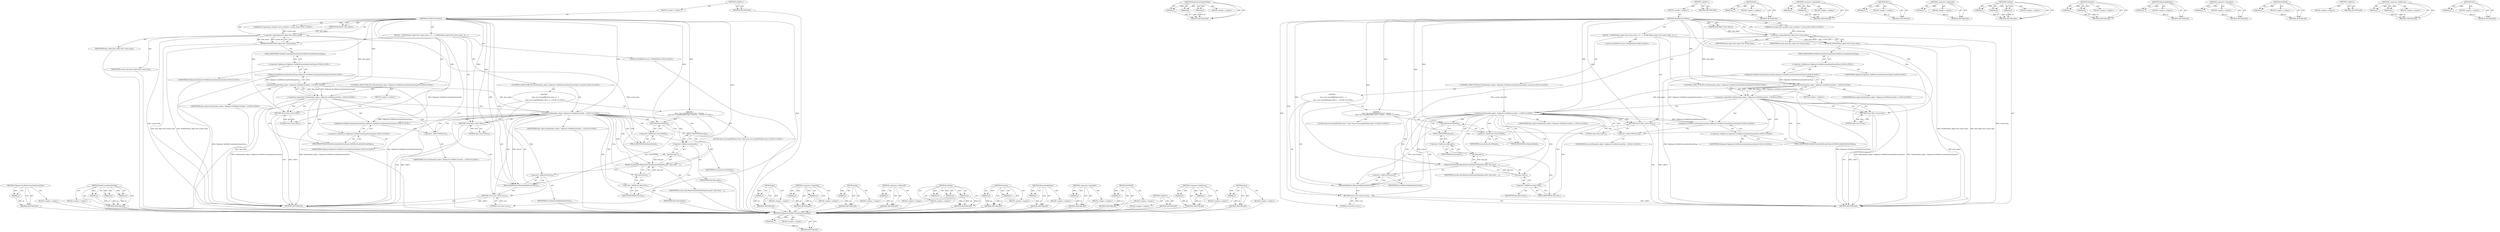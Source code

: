 digraph "Size" {
vulnerable_106 [label=<(METHOD,Clipboard.GetWebCustomDataFormatType)>];
vulnerable_107 [label=<(PARAM,p1)>];
vulnerable_108 [label=<(BLOCK,&lt;empty&gt;,&lt;empty&gt;)>];
vulnerable_109 [label=<(METHOD_RETURN,ANY)>];
vulnerable_129 [label=<(METHOD,ReadCustomDataIntoMap)>];
vulnerable_130 [label=<(PARAM,p1)>];
vulnerable_131 [label=<(PARAM,p2)>];
vulnerable_132 [label=<(PARAM,p3)>];
vulnerable_133 [label=<(BLOCK,&lt;empty&gt;,&lt;empty&gt;)>];
vulnerable_134 [label=<(METHOD_RETURN,ANY)>];
vulnerable_6 [label=<(METHOD,&lt;global&gt;)<SUB>1</SUB>>];
vulnerable_7 [label=<(BLOCK,&lt;empty&gt;,&lt;empty&gt;)<SUB>1</SUB>>];
vulnerable_8 [label=<(METHOD,GetWebCustomData)<SUB>1</SUB>>];
vulnerable_9 [label=<(PARAM,IDataObject* data_object)<SUB>2</SUB>>];
vulnerable_10 [label="<(PARAM,std::map&lt;base::string16, base::string16&gt;* custom_data)<SUB>3</SUB>>"];
vulnerable_11 [label=<(BLOCK,{
  DCHECK(data_object &amp;&amp; custom_data);

  if (...,{
  DCHECK(data_object &amp;&amp; custom_data);

  if (...)<SUB>3</SUB>>];
vulnerable_12 [label=<(DCHECK,DCHECK(data_object &amp;&amp; custom_data))<SUB>4</SUB>>];
vulnerable_13 [label=<(&lt;operator&gt;.logicalAnd,data_object &amp;&amp; custom_data)<SUB>4</SUB>>];
vulnerable_14 [label=<(IDENTIFIER,data_object,data_object &amp;&amp; custom_data)<SUB>4</SUB>>];
vulnerable_15 [label=<(IDENTIFIER,custom_data,data_object &amp;&amp; custom_data)<SUB>4</SUB>>];
vulnerable_16 [label="<(CONTROL_STRUCTURE,IF,if (!HasData(data_object, Clipboard::GetWebCustomDataFormatType())))<SUB>6</SUB>>"];
vulnerable_17 [label="<(&lt;operator&gt;.logicalNot,!HasData(data_object, Clipboard::GetWebCustomDa...)<SUB>6</SUB>>"];
vulnerable_18 [label="<(HasData,HasData(data_object, Clipboard::GetWebCustomDat...)<SUB>6</SUB>>"];
vulnerable_19 [label="<(IDENTIFIER,data_object,HasData(data_object, Clipboard::GetWebCustomDat...)<SUB>6</SUB>>"];
vulnerable_20 [label="<(Clipboard.GetWebCustomDataFormatType,Clipboard::GetWebCustomDataFormatType())<SUB>6</SUB>>"];
vulnerable_21 [label="<(&lt;operator&gt;.fieldAccess,Clipboard::GetWebCustomDataFormatType)<SUB>6</SUB>>"];
vulnerable_22 [label="<(IDENTIFIER,Clipboard,Clipboard::GetWebCustomDataFormatType())<SUB>6</SUB>>"];
vulnerable_23 [label=<(FIELD_IDENTIFIER,GetWebCustomDataFormatType,GetWebCustomDataFormatType)<SUB>6</SUB>>];
vulnerable_24 [label=<(BLOCK,&lt;empty&gt;,&lt;empty&gt;)<SUB>7</SUB>>];
vulnerable_25 [label=<(RETURN,return false;,return false;)<SUB>7</SUB>>];
vulnerable_26 [label=<(LITERAL,false,return false;)<SUB>7</SUB>>];
vulnerable_27 [label="<(LOCAL,STGMEDIUM store: STGMEDIUM)<SUB>9</SUB>>"];
vulnerable_28 [label="<(CONTROL_STRUCTURE,IF,if (GetData(data_object, Clipboard::GetWebCustomDataFormatType(), &amp;store)))<SUB>10</SUB>>"];
vulnerable_29 [label="<(GetData,GetData(data_object, Clipboard::GetWebCustomDat...)<SUB>10</SUB>>"];
vulnerable_30 [label="<(IDENTIFIER,data_object,GetData(data_object, Clipboard::GetWebCustomDat...)<SUB>10</SUB>>"];
vulnerable_31 [label="<(Clipboard.GetWebCustomDataFormatType,Clipboard::GetWebCustomDataFormatType())<SUB>10</SUB>>"];
vulnerable_32 [label="<(&lt;operator&gt;.fieldAccess,Clipboard::GetWebCustomDataFormatType)<SUB>10</SUB>>"];
vulnerable_33 [label="<(IDENTIFIER,Clipboard,Clipboard::GetWebCustomDataFormatType())<SUB>10</SUB>>"];
vulnerable_34 [label=<(FIELD_IDENTIFIER,GetWebCustomDataFormatType,GetWebCustomDataFormatType)<SUB>10</SUB>>];
vulnerable_35 [label=<(&lt;operator&gt;.addressOf,&amp;store)<SUB>10</SUB>>];
vulnerable_36 [label="<(IDENTIFIER,store,GetData(data_object, Clipboard::GetWebCustomDat...)<SUB>10</SUB>>"];
vulnerable_37 [label="<(BLOCK,{
     {
      base::win::ScopedHGlobal&lt;char&gt; d...,{
     {
      base::win::ScopedHGlobal&lt;char&gt; d...)<SUB>10</SUB>>"];
vulnerable_38 [label="<(BLOCK,{
      base::win::ScopedHGlobal&lt;char&gt; data(sto...,{
      base::win::ScopedHGlobal&lt;char&gt; data(sto...)<SUB>11</SUB>>"];
vulnerable_39 [label="<(LOCAL,base.win.ScopedHGlobal&lt;char&gt; data: base.win.ScopedHGlobal&lt;char&gt;)<SUB>12</SUB>>"];
vulnerable_40 [label=<(data,data(store.hGlobal))<SUB>12</SUB>>];
vulnerable_41 [label=<(&lt;operator&gt;.fieldAccess,store.hGlobal)<SUB>12</SUB>>];
vulnerable_42 [label=<(IDENTIFIER,store,data(store.hGlobal))<SUB>12</SUB>>];
vulnerable_43 [label=<(FIELD_IDENTIFIER,hGlobal,hGlobal)<SUB>12</SUB>>];
vulnerable_44 [label=<(ReadCustomDataIntoMap,ReadCustomDataIntoMap(data.get(), data.Size(), ...)<SUB>13</SUB>>];
vulnerable_45 [label=<(get,data.get())<SUB>13</SUB>>];
vulnerable_46 [label=<(&lt;operator&gt;.fieldAccess,data.get)<SUB>13</SUB>>];
vulnerable_47 [label=<(IDENTIFIER,data,data.get())<SUB>13</SUB>>];
vulnerable_48 [label=<(FIELD_IDENTIFIER,get,get)<SUB>13</SUB>>];
vulnerable_49 [label=<(Size,data.Size())<SUB>13</SUB>>];
vulnerable_50 [label=<(&lt;operator&gt;.fieldAccess,data.Size)<SUB>13</SUB>>];
vulnerable_51 [label=<(IDENTIFIER,data,data.Size())<SUB>13</SUB>>];
vulnerable_52 [label=<(FIELD_IDENTIFIER,Size,Size)<SUB>13</SUB>>];
vulnerable_53 [label=<(IDENTIFIER,custom_data,ReadCustomDataIntoMap(data.get(), data.Size(), ...)<SUB>13</SUB>>];
vulnerable_54 [label=<(ReleaseStgMedium,ReleaseStgMedium(&amp;store))<SUB>15</SUB>>];
vulnerable_55 [label=<(&lt;operator&gt;.addressOf,&amp;store)<SUB>15</SUB>>];
vulnerable_56 [label=<(IDENTIFIER,store,ReleaseStgMedium(&amp;store))<SUB>15</SUB>>];
vulnerable_57 [label=<(RETURN,return true;,return true;)<SUB>16</SUB>>];
vulnerable_58 [label=<(LITERAL,true,return true;)<SUB>16</SUB>>];
vulnerable_59 [label=<(RETURN,return false;,return false;)<SUB>18</SUB>>];
vulnerable_60 [label=<(LITERAL,false,return false;)<SUB>18</SUB>>];
vulnerable_61 [label=<(METHOD_RETURN,bool)<SUB>1</SUB>>];
vulnerable_63 [label=<(METHOD_RETURN,ANY)<SUB>1</SUB>>];
vulnerable_135 [label=<(METHOD,get)>];
vulnerable_136 [label=<(PARAM,p1)>];
vulnerable_137 [label=<(BLOCK,&lt;empty&gt;,&lt;empty&gt;)>];
vulnerable_138 [label=<(METHOD_RETURN,ANY)>];
vulnerable_92 [label=<(METHOD,&lt;operator&gt;.logicalAnd)>];
vulnerable_93 [label=<(PARAM,p1)>];
vulnerable_94 [label=<(PARAM,p2)>];
vulnerable_95 [label=<(BLOCK,&lt;empty&gt;,&lt;empty&gt;)>];
vulnerable_96 [label=<(METHOD_RETURN,ANY)>];
vulnerable_125 [label=<(METHOD,data)>];
vulnerable_126 [label=<(PARAM,p1)>];
vulnerable_127 [label=<(BLOCK,&lt;empty&gt;,&lt;empty&gt;)>];
vulnerable_128 [label=<(METHOD_RETURN,ANY)>];
vulnerable_121 [label=<(METHOD,&lt;operator&gt;.addressOf)>];
vulnerable_122 [label=<(PARAM,p1)>];
vulnerable_123 [label=<(BLOCK,&lt;empty&gt;,&lt;empty&gt;)>];
vulnerable_124 [label=<(METHOD_RETURN,ANY)>];
vulnerable_115 [label=<(METHOD,GetData)>];
vulnerable_116 [label=<(PARAM,p1)>];
vulnerable_117 [label=<(PARAM,p2)>];
vulnerable_118 [label=<(PARAM,p3)>];
vulnerable_119 [label=<(BLOCK,&lt;empty&gt;,&lt;empty&gt;)>];
vulnerable_120 [label=<(METHOD_RETURN,ANY)>];
vulnerable_101 [label=<(METHOD,HasData)>];
vulnerable_102 [label=<(PARAM,p1)>];
vulnerable_103 [label=<(PARAM,p2)>];
vulnerable_104 [label=<(BLOCK,&lt;empty&gt;,&lt;empty&gt;)>];
vulnerable_105 [label=<(METHOD_RETURN,ANY)>];
vulnerable_143 [label=<(METHOD,ReleaseStgMedium)>];
vulnerable_144 [label=<(PARAM,p1)>];
vulnerable_145 [label=<(BLOCK,&lt;empty&gt;,&lt;empty&gt;)>];
vulnerable_146 [label=<(METHOD_RETURN,ANY)>];
vulnerable_97 [label=<(METHOD,&lt;operator&gt;.logicalNot)>];
vulnerable_98 [label=<(PARAM,p1)>];
vulnerable_99 [label=<(BLOCK,&lt;empty&gt;,&lt;empty&gt;)>];
vulnerable_100 [label=<(METHOD_RETURN,ANY)>];
vulnerable_88 [label=<(METHOD,DCHECK)>];
vulnerable_89 [label=<(PARAM,p1)>];
vulnerable_90 [label=<(BLOCK,&lt;empty&gt;,&lt;empty&gt;)>];
vulnerable_91 [label=<(METHOD_RETURN,ANY)>];
vulnerable_82 [label=<(METHOD,&lt;global&gt;)<SUB>1</SUB>>];
vulnerable_83 [label=<(BLOCK,&lt;empty&gt;,&lt;empty&gt;)>];
vulnerable_84 [label=<(METHOD_RETURN,ANY)>];
vulnerable_110 [label=<(METHOD,&lt;operator&gt;.fieldAccess)>];
vulnerable_111 [label=<(PARAM,p1)>];
vulnerable_112 [label=<(PARAM,p2)>];
vulnerable_113 [label=<(BLOCK,&lt;empty&gt;,&lt;empty&gt;)>];
vulnerable_114 [label=<(METHOD_RETURN,ANY)>];
vulnerable_139 [label=<(METHOD,Size)>];
vulnerable_140 [label=<(PARAM,p1)>];
vulnerable_141 [label=<(BLOCK,&lt;empty&gt;,&lt;empty&gt;)>];
vulnerable_142 [label=<(METHOD_RETURN,ANY)>];
fixed_106 [label=<(METHOD,Clipboard.GetWebCustomDataFormatType)>];
fixed_107 [label=<(PARAM,p1)>];
fixed_108 [label=<(BLOCK,&lt;empty&gt;,&lt;empty&gt;)>];
fixed_109 [label=<(METHOD_RETURN,ANY)>];
fixed_129 [label=<(METHOD,ReadCustomDataIntoMap)>];
fixed_130 [label=<(PARAM,p1)>];
fixed_131 [label=<(PARAM,p2)>];
fixed_132 [label=<(PARAM,p3)>];
fixed_133 [label=<(BLOCK,&lt;empty&gt;,&lt;empty&gt;)>];
fixed_134 [label=<(METHOD_RETURN,ANY)>];
fixed_6 [label=<(METHOD,&lt;global&gt;)<SUB>1</SUB>>];
fixed_7 [label=<(BLOCK,&lt;empty&gt;,&lt;empty&gt;)<SUB>1</SUB>>];
fixed_8 [label=<(METHOD,GetWebCustomData)<SUB>1</SUB>>];
fixed_9 [label=<(PARAM,IDataObject* data_object)<SUB>2</SUB>>];
fixed_10 [label="<(PARAM,std::map&lt;base::string16, base::string16&gt;* custom_data)<SUB>3</SUB>>"];
fixed_11 [label=<(BLOCK,{
  DCHECK(data_object &amp;&amp; custom_data);

  if (...,{
  DCHECK(data_object &amp;&amp; custom_data);

  if (...)<SUB>3</SUB>>];
fixed_12 [label=<(DCHECK,DCHECK(data_object &amp;&amp; custom_data))<SUB>4</SUB>>];
fixed_13 [label=<(&lt;operator&gt;.logicalAnd,data_object &amp;&amp; custom_data)<SUB>4</SUB>>];
fixed_14 [label=<(IDENTIFIER,data_object,data_object &amp;&amp; custom_data)<SUB>4</SUB>>];
fixed_15 [label=<(IDENTIFIER,custom_data,data_object &amp;&amp; custom_data)<SUB>4</SUB>>];
fixed_16 [label="<(CONTROL_STRUCTURE,IF,if (!HasData(data_object, Clipboard::GetWebCustomDataFormatType())))<SUB>6</SUB>>"];
fixed_17 [label="<(&lt;operator&gt;.logicalNot,!HasData(data_object, Clipboard::GetWebCustomDa...)<SUB>6</SUB>>"];
fixed_18 [label="<(HasData,HasData(data_object, Clipboard::GetWebCustomDat...)<SUB>6</SUB>>"];
fixed_19 [label="<(IDENTIFIER,data_object,HasData(data_object, Clipboard::GetWebCustomDat...)<SUB>6</SUB>>"];
fixed_20 [label="<(Clipboard.GetWebCustomDataFormatType,Clipboard::GetWebCustomDataFormatType())<SUB>6</SUB>>"];
fixed_21 [label="<(&lt;operator&gt;.fieldAccess,Clipboard::GetWebCustomDataFormatType)<SUB>6</SUB>>"];
fixed_22 [label="<(IDENTIFIER,Clipboard,Clipboard::GetWebCustomDataFormatType())<SUB>6</SUB>>"];
fixed_23 [label=<(FIELD_IDENTIFIER,GetWebCustomDataFormatType,GetWebCustomDataFormatType)<SUB>6</SUB>>];
fixed_24 [label=<(BLOCK,&lt;empty&gt;,&lt;empty&gt;)<SUB>7</SUB>>];
fixed_25 [label=<(RETURN,return false;,return false;)<SUB>7</SUB>>];
fixed_26 [label=<(LITERAL,false,return false;)<SUB>7</SUB>>];
fixed_27 [label="<(LOCAL,STGMEDIUM store: STGMEDIUM)<SUB>9</SUB>>"];
fixed_28 [label="<(CONTROL_STRUCTURE,IF,if (GetData(data_object, Clipboard::GetWebCustomDataFormatType(), &amp;store)))<SUB>10</SUB>>"];
fixed_29 [label="<(GetData,GetData(data_object, Clipboard::GetWebCustomDat...)<SUB>10</SUB>>"];
fixed_30 [label="<(IDENTIFIER,data_object,GetData(data_object, Clipboard::GetWebCustomDat...)<SUB>10</SUB>>"];
fixed_31 [label="<(Clipboard.GetWebCustomDataFormatType,Clipboard::GetWebCustomDataFormatType())<SUB>10</SUB>>"];
fixed_32 [label="<(&lt;operator&gt;.fieldAccess,Clipboard::GetWebCustomDataFormatType)<SUB>10</SUB>>"];
fixed_33 [label="<(IDENTIFIER,Clipboard,Clipboard::GetWebCustomDataFormatType())<SUB>10</SUB>>"];
fixed_34 [label=<(FIELD_IDENTIFIER,GetWebCustomDataFormatType,GetWebCustomDataFormatType)<SUB>10</SUB>>];
fixed_35 [label=<(&lt;operator&gt;.addressOf,&amp;store)<SUB>10</SUB>>];
fixed_36 [label="<(IDENTIFIER,store,GetData(data_object, Clipboard::GetWebCustomDat...)<SUB>10</SUB>>"];
fixed_37 [label="<(BLOCK,{
     {
      base::win::ScopedHGlobal&lt;char*&gt; ...,{
     {
      base::win::ScopedHGlobal&lt;char*&gt; ...)<SUB>10</SUB>>"];
fixed_38 [label="<(BLOCK,{
      base::win::ScopedHGlobal&lt;char*&gt; data(st...,{
      base::win::ScopedHGlobal&lt;char*&gt; data(st...)<SUB>11</SUB>>"];
fixed_39 [label="<(LOCAL,base.win.ScopedHGlobal&lt;char *&gt; data: base.win.ScopedHGlobal&lt;char*&gt;)<SUB>12</SUB>>"];
fixed_40 [label=<(data,data(store.hGlobal))<SUB>12</SUB>>];
fixed_41 [label=<(&lt;operator&gt;.fieldAccess,store.hGlobal)<SUB>12</SUB>>];
fixed_42 [label=<(IDENTIFIER,store,data(store.hGlobal))<SUB>12</SUB>>];
fixed_43 [label=<(FIELD_IDENTIFIER,hGlobal,hGlobal)<SUB>12</SUB>>];
fixed_44 [label=<(ReadCustomDataIntoMap,ReadCustomDataIntoMap(data.get(), data.Size(), ...)<SUB>13</SUB>>];
fixed_45 [label=<(get,data.get())<SUB>13</SUB>>];
fixed_46 [label=<(&lt;operator&gt;.fieldAccess,data.get)<SUB>13</SUB>>];
fixed_47 [label=<(IDENTIFIER,data,data.get())<SUB>13</SUB>>];
fixed_48 [label=<(FIELD_IDENTIFIER,get,get)<SUB>13</SUB>>];
fixed_49 [label=<(Size,data.Size())<SUB>13</SUB>>];
fixed_50 [label=<(&lt;operator&gt;.fieldAccess,data.Size)<SUB>13</SUB>>];
fixed_51 [label=<(IDENTIFIER,data,data.Size())<SUB>13</SUB>>];
fixed_52 [label=<(FIELD_IDENTIFIER,Size,Size)<SUB>13</SUB>>];
fixed_53 [label=<(IDENTIFIER,custom_data,ReadCustomDataIntoMap(data.get(), data.Size(), ...)<SUB>13</SUB>>];
fixed_54 [label=<(ReleaseStgMedium,ReleaseStgMedium(&amp;store))<SUB>15</SUB>>];
fixed_55 [label=<(&lt;operator&gt;.addressOf,&amp;store)<SUB>15</SUB>>];
fixed_56 [label=<(IDENTIFIER,store,ReleaseStgMedium(&amp;store))<SUB>15</SUB>>];
fixed_57 [label=<(RETURN,return true;,return true;)<SUB>16</SUB>>];
fixed_58 [label=<(LITERAL,true,return true;)<SUB>16</SUB>>];
fixed_59 [label=<(RETURN,return false;,return false;)<SUB>18</SUB>>];
fixed_60 [label=<(LITERAL,false,return false;)<SUB>18</SUB>>];
fixed_61 [label=<(METHOD_RETURN,bool)<SUB>1</SUB>>];
fixed_63 [label=<(METHOD_RETURN,ANY)<SUB>1</SUB>>];
fixed_135 [label=<(METHOD,get)>];
fixed_136 [label=<(PARAM,p1)>];
fixed_137 [label=<(BLOCK,&lt;empty&gt;,&lt;empty&gt;)>];
fixed_138 [label=<(METHOD_RETURN,ANY)>];
fixed_92 [label=<(METHOD,&lt;operator&gt;.logicalAnd)>];
fixed_93 [label=<(PARAM,p1)>];
fixed_94 [label=<(PARAM,p2)>];
fixed_95 [label=<(BLOCK,&lt;empty&gt;,&lt;empty&gt;)>];
fixed_96 [label=<(METHOD_RETURN,ANY)>];
fixed_125 [label=<(METHOD,data)>];
fixed_126 [label=<(PARAM,p1)>];
fixed_127 [label=<(BLOCK,&lt;empty&gt;,&lt;empty&gt;)>];
fixed_128 [label=<(METHOD_RETURN,ANY)>];
fixed_121 [label=<(METHOD,&lt;operator&gt;.addressOf)>];
fixed_122 [label=<(PARAM,p1)>];
fixed_123 [label=<(BLOCK,&lt;empty&gt;,&lt;empty&gt;)>];
fixed_124 [label=<(METHOD_RETURN,ANY)>];
fixed_115 [label=<(METHOD,GetData)>];
fixed_116 [label=<(PARAM,p1)>];
fixed_117 [label=<(PARAM,p2)>];
fixed_118 [label=<(PARAM,p3)>];
fixed_119 [label=<(BLOCK,&lt;empty&gt;,&lt;empty&gt;)>];
fixed_120 [label=<(METHOD_RETURN,ANY)>];
fixed_101 [label=<(METHOD,HasData)>];
fixed_102 [label=<(PARAM,p1)>];
fixed_103 [label=<(PARAM,p2)>];
fixed_104 [label=<(BLOCK,&lt;empty&gt;,&lt;empty&gt;)>];
fixed_105 [label=<(METHOD_RETURN,ANY)>];
fixed_143 [label=<(METHOD,ReleaseStgMedium)>];
fixed_144 [label=<(PARAM,p1)>];
fixed_145 [label=<(BLOCK,&lt;empty&gt;,&lt;empty&gt;)>];
fixed_146 [label=<(METHOD_RETURN,ANY)>];
fixed_97 [label=<(METHOD,&lt;operator&gt;.logicalNot)>];
fixed_98 [label=<(PARAM,p1)>];
fixed_99 [label=<(BLOCK,&lt;empty&gt;,&lt;empty&gt;)>];
fixed_100 [label=<(METHOD_RETURN,ANY)>];
fixed_88 [label=<(METHOD,DCHECK)>];
fixed_89 [label=<(PARAM,p1)>];
fixed_90 [label=<(BLOCK,&lt;empty&gt;,&lt;empty&gt;)>];
fixed_91 [label=<(METHOD_RETURN,ANY)>];
fixed_82 [label=<(METHOD,&lt;global&gt;)<SUB>1</SUB>>];
fixed_83 [label=<(BLOCK,&lt;empty&gt;,&lt;empty&gt;)>];
fixed_84 [label=<(METHOD_RETURN,ANY)>];
fixed_110 [label=<(METHOD,&lt;operator&gt;.fieldAccess)>];
fixed_111 [label=<(PARAM,p1)>];
fixed_112 [label=<(PARAM,p2)>];
fixed_113 [label=<(BLOCK,&lt;empty&gt;,&lt;empty&gt;)>];
fixed_114 [label=<(METHOD_RETURN,ANY)>];
fixed_139 [label=<(METHOD,Size)>];
fixed_140 [label=<(PARAM,p1)>];
fixed_141 [label=<(BLOCK,&lt;empty&gt;,&lt;empty&gt;)>];
fixed_142 [label=<(METHOD_RETURN,ANY)>];
vulnerable_106 -> vulnerable_107  [key=0, label="AST: "];
vulnerable_106 -> vulnerable_107  [key=1, label="DDG: "];
vulnerable_106 -> vulnerable_108  [key=0, label="AST: "];
vulnerable_106 -> vulnerable_109  [key=0, label="AST: "];
vulnerable_106 -> vulnerable_109  [key=1, label="CFG: "];
vulnerable_107 -> vulnerable_109  [key=0, label="DDG: p1"];
vulnerable_108 -> fixed_106  [key=0];
vulnerable_109 -> fixed_106  [key=0];
vulnerable_129 -> vulnerable_130  [key=0, label="AST: "];
vulnerable_129 -> vulnerable_130  [key=1, label="DDG: "];
vulnerable_129 -> vulnerable_133  [key=0, label="AST: "];
vulnerable_129 -> vulnerable_131  [key=0, label="AST: "];
vulnerable_129 -> vulnerable_131  [key=1, label="DDG: "];
vulnerable_129 -> vulnerable_134  [key=0, label="AST: "];
vulnerable_129 -> vulnerable_134  [key=1, label="CFG: "];
vulnerable_129 -> vulnerable_132  [key=0, label="AST: "];
vulnerable_129 -> vulnerable_132  [key=1, label="DDG: "];
vulnerable_130 -> vulnerable_134  [key=0, label="DDG: p1"];
vulnerable_131 -> vulnerable_134  [key=0, label="DDG: p2"];
vulnerable_132 -> vulnerable_134  [key=0, label="DDG: p3"];
vulnerable_133 -> fixed_106  [key=0];
vulnerable_134 -> fixed_106  [key=0];
vulnerable_6 -> vulnerable_7  [key=0, label="AST: "];
vulnerable_6 -> vulnerable_63  [key=0, label="AST: "];
vulnerable_6 -> vulnerable_63  [key=1, label="CFG: "];
vulnerable_7 -> vulnerable_8  [key=0, label="AST: "];
vulnerable_8 -> vulnerable_9  [key=0, label="AST: "];
vulnerable_8 -> vulnerable_9  [key=1, label="DDG: "];
vulnerable_8 -> vulnerable_10  [key=0, label="AST: "];
vulnerable_8 -> vulnerable_10  [key=1, label="DDG: "];
vulnerable_8 -> vulnerable_11  [key=0, label="AST: "];
vulnerable_8 -> vulnerable_61  [key=0, label="AST: "];
vulnerable_8 -> vulnerable_13  [key=0, label="CFG: "];
vulnerable_8 -> vulnerable_13  [key=1, label="DDG: "];
vulnerable_8 -> vulnerable_59  [key=0, label="DDG: "];
vulnerable_8 -> vulnerable_60  [key=0, label="DDG: "];
vulnerable_8 -> vulnerable_25  [key=0, label="DDG: "];
vulnerable_8 -> vulnerable_29  [key=0, label="DDG: "];
vulnerable_8 -> vulnerable_38  [key=0, label="DDG: "];
vulnerable_8 -> vulnerable_57  [key=0, label="DDG: "];
vulnerable_8 -> vulnerable_18  [key=0, label="DDG: "];
vulnerable_8 -> vulnerable_26  [key=0, label="DDG: "];
vulnerable_8 -> vulnerable_54  [key=0, label="DDG: "];
vulnerable_8 -> vulnerable_58  [key=0, label="DDG: "];
vulnerable_8 -> vulnerable_40  [key=0, label="DDG: "];
vulnerable_8 -> vulnerable_44  [key=0, label="DDG: "];
vulnerable_9 -> vulnerable_13  [key=0, label="DDG: data_object"];
vulnerable_10 -> vulnerable_13  [key=0, label="DDG: custom_data"];
vulnerable_11 -> vulnerable_12  [key=0, label="AST: "];
vulnerable_11 -> vulnerable_16  [key=0, label="AST: "];
vulnerable_11 -> vulnerable_27  [key=0, label="AST: "];
vulnerable_11 -> vulnerable_28  [key=0, label="AST: "];
vulnerable_11 -> vulnerable_59  [key=0, label="AST: "];
vulnerable_12 -> vulnerable_13  [key=0, label="AST: "];
vulnerable_12 -> vulnerable_23  [key=0, label="CFG: "];
vulnerable_12 -> vulnerable_61  [key=0, label="DDG: data_object &amp;&amp; custom_data"];
vulnerable_12 -> vulnerable_61  [key=1, label="DDG: DCHECK(data_object &amp;&amp; custom_data)"];
vulnerable_13 -> vulnerable_14  [key=0, label="AST: "];
vulnerable_13 -> vulnerable_15  [key=0, label="AST: "];
vulnerable_13 -> vulnerable_12  [key=0, label="CFG: "];
vulnerable_13 -> vulnerable_12  [key=1, label="DDG: data_object"];
vulnerable_13 -> vulnerable_12  [key=2, label="DDG: custom_data"];
vulnerable_13 -> vulnerable_61  [key=0, label="DDG: custom_data"];
vulnerable_13 -> vulnerable_18  [key=0, label="DDG: data_object"];
vulnerable_13 -> vulnerable_44  [key=0, label="DDG: custom_data"];
vulnerable_14 -> fixed_106  [key=0];
vulnerable_15 -> fixed_106  [key=0];
vulnerable_16 -> vulnerable_17  [key=0, label="AST: "];
vulnerable_16 -> vulnerable_24  [key=0, label="AST: "];
vulnerable_17 -> vulnerable_18  [key=0, label="AST: "];
vulnerable_17 -> vulnerable_25  [key=0, label="CFG: "];
vulnerable_17 -> vulnerable_25  [key=1, label="CDG: "];
vulnerable_17 -> vulnerable_34  [key=0, label="CFG: "];
vulnerable_17 -> vulnerable_34  [key=1, label="CDG: "];
vulnerable_17 -> vulnerable_61  [key=0, label="DDG: HasData(data_object, Clipboard::GetWebCustomDataFormatType())"];
vulnerable_17 -> vulnerable_61  [key=1, label="DDG: !HasData(data_object, Clipboard::GetWebCustomDataFormatType())"];
vulnerable_17 -> vulnerable_32  [key=0, label="CDG: "];
vulnerable_17 -> vulnerable_29  [key=0, label="CDG: "];
vulnerable_17 -> vulnerable_35  [key=0, label="CDG: "];
vulnerable_17 -> vulnerable_31  [key=0, label="CDG: "];
vulnerable_18 -> vulnerable_19  [key=0, label="AST: "];
vulnerable_18 -> vulnerable_20  [key=0, label="AST: "];
vulnerable_18 -> vulnerable_17  [key=0, label="CFG: "];
vulnerable_18 -> vulnerable_17  [key=1, label="DDG: data_object"];
vulnerable_18 -> vulnerable_17  [key=2, label="DDG: Clipboard::GetWebCustomDataFormatType()"];
vulnerable_18 -> vulnerable_61  [key=0, label="DDG: data_object"];
vulnerable_18 -> vulnerable_61  [key=1, label="DDG: Clipboard::GetWebCustomDataFormatType()"];
vulnerable_18 -> vulnerable_29  [key=0, label="DDG: data_object"];
vulnerable_19 -> fixed_106  [key=0];
vulnerable_20 -> vulnerable_21  [key=0, label="AST: "];
vulnerable_20 -> vulnerable_18  [key=0, label="CFG: "];
vulnerable_20 -> vulnerable_18  [key=1, label="DDG: Clipboard::GetWebCustomDataFormatType"];
vulnerable_20 -> vulnerable_61  [key=0, label="DDG: Clipboard::GetWebCustomDataFormatType"];
vulnerable_20 -> vulnerable_31  [key=0, label="DDG: Clipboard::GetWebCustomDataFormatType"];
vulnerable_21 -> vulnerable_22  [key=0, label="AST: "];
vulnerable_21 -> vulnerable_23  [key=0, label="AST: "];
vulnerable_21 -> vulnerable_20  [key=0, label="CFG: "];
vulnerable_22 -> fixed_106  [key=0];
vulnerable_23 -> vulnerable_21  [key=0, label="CFG: "];
vulnerable_24 -> vulnerable_25  [key=0, label="AST: "];
vulnerable_25 -> vulnerable_26  [key=0, label="AST: "];
vulnerable_25 -> vulnerable_61  [key=0, label="CFG: "];
vulnerable_25 -> vulnerable_61  [key=1, label="DDG: &lt;RET&gt;"];
vulnerable_26 -> vulnerable_25  [key=0, label="DDG: false"];
vulnerable_27 -> fixed_106  [key=0];
vulnerable_28 -> vulnerable_29  [key=0, label="AST: "];
vulnerable_28 -> vulnerable_37  [key=0, label="AST: "];
vulnerable_29 -> vulnerable_30  [key=0, label="AST: "];
vulnerable_29 -> vulnerable_31  [key=0, label="AST: "];
vulnerable_29 -> vulnerable_35  [key=0, label="AST: "];
vulnerable_29 -> vulnerable_43  [key=0, label="CFG: "];
vulnerable_29 -> vulnerable_43  [key=1, label="CDG: "];
vulnerable_29 -> vulnerable_59  [key=0, label="CFG: "];
vulnerable_29 -> vulnerable_59  [key=1, label="CDG: "];
vulnerable_29 -> vulnerable_54  [key=0, label="DDG: &amp;store"];
vulnerable_29 -> vulnerable_54  [key=1, label="CDG: "];
vulnerable_29 -> vulnerable_48  [key=0, label="CDG: "];
vulnerable_29 -> vulnerable_49  [key=0, label="CDG: "];
vulnerable_29 -> vulnerable_57  [key=0, label="CDG: "];
vulnerable_29 -> vulnerable_52  [key=0, label="CDG: "];
vulnerable_29 -> vulnerable_46  [key=0, label="CDG: "];
vulnerable_29 -> vulnerable_41  [key=0, label="CDG: "];
vulnerable_29 -> vulnerable_45  [key=0, label="CDG: "];
vulnerable_29 -> vulnerable_40  [key=0, label="CDG: "];
vulnerable_29 -> vulnerable_50  [key=0, label="CDG: "];
vulnerable_29 -> vulnerable_44  [key=0, label="CDG: "];
vulnerable_29 -> vulnerable_55  [key=0, label="CDG: "];
vulnerable_30 -> fixed_106  [key=0];
vulnerable_31 -> vulnerable_32  [key=0, label="AST: "];
vulnerable_31 -> vulnerable_35  [key=0, label="CFG: "];
vulnerable_31 -> vulnerable_29  [key=0, label="DDG: Clipboard::GetWebCustomDataFormatType"];
vulnerable_32 -> vulnerable_33  [key=0, label="AST: "];
vulnerable_32 -> vulnerable_34  [key=0, label="AST: "];
vulnerable_32 -> vulnerable_31  [key=0, label="CFG: "];
vulnerable_33 -> fixed_106  [key=0];
vulnerable_34 -> vulnerable_32  [key=0, label="CFG: "];
vulnerable_35 -> vulnerable_36  [key=0, label="AST: "];
vulnerable_35 -> vulnerable_29  [key=0, label="CFG: "];
vulnerable_36 -> fixed_106  [key=0];
vulnerable_37 -> vulnerable_38  [key=0, label="AST: "];
vulnerable_37 -> vulnerable_54  [key=0, label="AST: "];
vulnerable_37 -> vulnerable_57  [key=0, label="AST: "];
vulnerable_38 -> vulnerable_39  [key=0, label="AST: "];
vulnerable_38 -> vulnerable_40  [key=0, label="AST: "];
vulnerable_38 -> vulnerable_44  [key=0, label="AST: "];
vulnerable_39 -> fixed_106  [key=0];
vulnerable_40 -> vulnerable_41  [key=0, label="AST: "];
vulnerable_40 -> vulnerable_48  [key=0, label="CFG: "];
vulnerable_40 -> vulnerable_54  [key=0, label="DDG: store.hGlobal"];
vulnerable_41 -> vulnerable_42  [key=0, label="AST: "];
vulnerable_41 -> vulnerable_43  [key=0, label="AST: "];
vulnerable_41 -> vulnerable_40  [key=0, label="CFG: "];
vulnerable_42 -> fixed_106  [key=0];
vulnerable_43 -> vulnerable_41  [key=0, label="CFG: "];
vulnerable_44 -> vulnerable_45  [key=0, label="AST: "];
vulnerable_44 -> vulnerable_49  [key=0, label="AST: "];
vulnerable_44 -> vulnerable_53  [key=0, label="AST: "];
vulnerable_44 -> vulnerable_55  [key=0, label="CFG: "];
vulnerable_45 -> vulnerable_46  [key=0, label="AST: "];
vulnerable_45 -> vulnerable_52  [key=0, label="CFG: "];
vulnerable_45 -> vulnerable_44  [key=0, label="DDG: data.get"];
vulnerable_46 -> vulnerable_47  [key=0, label="AST: "];
vulnerable_46 -> vulnerable_48  [key=0, label="AST: "];
vulnerable_46 -> vulnerable_45  [key=0, label="CFG: "];
vulnerable_47 -> fixed_106  [key=0];
vulnerable_48 -> vulnerable_46  [key=0, label="CFG: "];
vulnerable_49 -> vulnerable_50  [key=0, label="AST: "];
vulnerable_49 -> vulnerable_44  [key=0, label="CFG: "];
vulnerable_49 -> vulnerable_44  [key=1, label="DDG: data.Size"];
vulnerable_50 -> vulnerable_51  [key=0, label="AST: "];
vulnerable_50 -> vulnerable_52  [key=0, label="AST: "];
vulnerable_50 -> vulnerable_49  [key=0, label="CFG: "];
vulnerable_51 -> fixed_106  [key=0];
vulnerable_52 -> vulnerable_50  [key=0, label="CFG: "];
vulnerable_53 -> fixed_106  [key=0];
vulnerable_54 -> vulnerable_55  [key=0, label="AST: "];
vulnerable_54 -> vulnerable_57  [key=0, label="CFG: "];
vulnerable_55 -> vulnerable_56  [key=0, label="AST: "];
vulnerable_55 -> vulnerable_54  [key=0, label="CFG: "];
vulnerable_56 -> fixed_106  [key=0];
vulnerable_57 -> vulnerable_58  [key=0, label="AST: "];
vulnerable_57 -> vulnerable_61  [key=0, label="CFG: "];
vulnerable_57 -> vulnerable_61  [key=1, label="DDG: &lt;RET&gt;"];
vulnerable_58 -> vulnerable_57  [key=0, label="DDG: true"];
vulnerable_59 -> vulnerable_60  [key=0, label="AST: "];
vulnerable_59 -> vulnerable_61  [key=0, label="CFG: "];
vulnerable_59 -> vulnerable_61  [key=1, label="DDG: &lt;RET&gt;"];
vulnerable_60 -> vulnerable_59  [key=0, label="DDG: false"];
vulnerable_61 -> fixed_106  [key=0];
vulnerable_63 -> fixed_106  [key=0];
vulnerable_135 -> vulnerable_136  [key=0, label="AST: "];
vulnerable_135 -> vulnerable_136  [key=1, label="DDG: "];
vulnerable_135 -> vulnerable_137  [key=0, label="AST: "];
vulnerable_135 -> vulnerable_138  [key=0, label="AST: "];
vulnerable_135 -> vulnerable_138  [key=1, label="CFG: "];
vulnerable_136 -> vulnerable_138  [key=0, label="DDG: p1"];
vulnerable_137 -> fixed_106  [key=0];
vulnerable_138 -> fixed_106  [key=0];
vulnerable_92 -> vulnerable_93  [key=0, label="AST: "];
vulnerable_92 -> vulnerable_93  [key=1, label="DDG: "];
vulnerable_92 -> vulnerable_95  [key=0, label="AST: "];
vulnerable_92 -> vulnerable_94  [key=0, label="AST: "];
vulnerable_92 -> vulnerable_94  [key=1, label="DDG: "];
vulnerable_92 -> vulnerable_96  [key=0, label="AST: "];
vulnerable_92 -> vulnerable_96  [key=1, label="CFG: "];
vulnerable_93 -> vulnerable_96  [key=0, label="DDG: p1"];
vulnerable_94 -> vulnerable_96  [key=0, label="DDG: p2"];
vulnerable_95 -> fixed_106  [key=0];
vulnerable_96 -> fixed_106  [key=0];
vulnerable_125 -> vulnerable_126  [key=0, label="AST: "];
vulnerable_125 -> vulnerable_126  [key=1, label="DDG: "];
vulnerable_125 -> vulnerable_127  [key=0, label="AST: "];
vulnerable_125 -> vulnerable_128  [key=0, label="AST: "];
vulnerable_125 -> vulnerable_128  [key=1, label="CFG: "];
vulnerable_126 -> vulnerable_128  [key=0, label="DDG: p1"];
vulnerable_127 -> fixed_106  [key=0];
vulnerable_128 -> fixed_106  [key=0];
vulnerable_121 -> vulnerable_122  [key=0, label="AST: "];
vulnerable_121 -> vulnerable_122  [key=1, label="DDG: "];
vulnerable_121 -> vulnerable_123  [key=0, label="AST: "];
vulnerable_121 -> vulnerable_124  [key=0, label="AST: "];
vulnerable_121 -> vulnerable_124  [key=1, label="CFG: "];
vulnerable_122 -> vulnerable_124  [key=0, label="DDG: p1"];
vulnerable_123 -> fixed_106  [key=0];
vulnerable_124 -> fixed_106  [key=0];
vulnerable_115 -> vulnerable_116  [key=0, label="AST: "];
vulnerable_115 -> vulnerable_116  [key=1, label="DDG: "];
vulnerable_115 -> vulnerable_119  [key=0, label="AST: "];
vulnerable_115 -> vulnerable_117  [key=0, label="AST: "];
vulnerable_115 -> vulnerable_117  [key=1, label="DDG: "];
vulnerable_115 -> vulnerable_120  [key=0, label="AST: "];
vulnerable_115 -> vulnerable_120  [key=1, label="CFG: "];
vulnerable_115 -> vulnerable_118  [key=0, label="AST: "];
vulnerable_115 -> vulnerable_118  [key=1, label="DDG: "];
vulnerable_116 -> vulnerable_120  [key=0, label="DDG: p1"];
vulnerable_117 -> vulnerable_120  [key=0, label="DDG: p2"];
vulnerable_118 -> vulnerable_120  [key=0, label="DDG: p3"];
vulnerable_119 -> fixed_106  [key=0];
vulnerable_120 -> fixed_106  [key=0];
vulnerable_101 -> vulnerable_102  [key=0, label="AST: "];
vulnerable_101 -> vulnerable_102  [key=1, label="DDG: "];
vulnerable_101 -> vulnerable_104  [key=0, label="AST: "];
vulnerable_101 -> vulnerable_103  [key=0, label="AST: "];
vulnerable_101 -> vulnerable_103  [key=1, label="DDG: "];
vulnerable_101 -> vulnerable_105  [key=0, label="AST: "];
vulnerable_101 -> vulnerable_105  [key=1, label="CFG: "];
vulnerable_102 -> vulnerable_105  [key=0, label="DDG: p1"];
vulnerable_103 -> vulnerable_105  [key=0, label="DDG: p2"];
vulnerable_104 -> fixed_106  [key=0];
vulnerable_105 -> fixed_106  [key=0];
vulnerable_143 -> vulnerable_144  [key=0, label="AST: "];
vulnerable_143 -> vulnerable_144  [key=1, label="DDG: "];
vulnerable_143 -> vulnerable_145  [key=0, label="AST: "];
vulnerable_143 -> vulnerable_146  [key=0, label="AST: "];
vulnerable_143 -> vulnerable_146  [key=1, label="CFG: "];
vulnerable_144 -> vulnerable_146  [key=0, label="DDG: p1"];
vulnerable_145 -> fixed_106  [key=0];
vulnerable_146 -> fixed_106  [key=0];
vulnerable_97 -> vulnerable_98  [key=0, label="AST: "];
vulnerable_97 -> vulnerable_98  [key=1, label="DDG: "];
vulnerable_97 -> vulnerable_99  [key=0, label="AST: "];
vulnerable_97 -> vulnerable_100  [key=0, label="AST: "];
vulnerable_97 -> vulnerable_100  [key=1, label="CFG: "];
vulnerable_98 -> vulnerable_100  [key=0, label="DDG: p1"];
vulnerable_99 -> fixed_106  [key=0];
vulnerable_100 -> fixed_106  [key=0];
vulnerable_88 -> vulnerable_89  [key=0, label="AST: "];
vulnerable_88 -> vulnerable_89  [key=1, label="DDG: "];
vulnerable_88 -> vulnerable_90  [key=0, label="AST: "];
vulnerable_88 -> vulnerable_91  [key=0, label="AST: "];
vulnerable_88 -> vulnerable_91  [key=1, label="CFG: "];
vulnerable_89 -> vulnerable_91  [key=0, label="DDG: p1"];
vulnerable_90 -> fixed_106  [key=0];
vulnerable_91 -> fixed_106  [key=0];
vulnerable_82 -> vulnerable_83  [key=0, label="AST: "];
vulnerable_82 -> vulnerable_84  [key=0, label="AST: "];
vulnerable_82 -> vulnerable_84  [key=1, label="CFG: "];
vulnerable_83 -> fixed_106  [key=0];
vulnerable_84 -> fixed_106  [key=0];
vulnerable_110 -> vulnerable_111  [key=0, label="AST: "];
vulnerable_110 -> vulnerable_111  [key=1, label="DDG: "];
vulnerable_110 -> vulnerable_113  [key=0, label="AST: "];
vulnerable_110 -> vulnerable_112  [key=0, label="AST: "];
vulnerable_110 -> vulnerable_112  [key=1, label="DDG: "];
vulnerable_110 -> vulnerable_114  [key=0, label="AST: "];
vulnerable_110 -> vulnerable_114  [key=1, label="CFG: "];
vulnerable_111 -> vulnerable_114  [key=0, label="DDG: p1"];
vulnerable_112 -> vulnerable_114  [key=0, label="DDG: p2"];
vulnerable_113 -> fixed_106  [key=0];
vulnerable_114 -> fixed_106  [key=0];
vulnerable_139 -> vulnerable_140  [key=0, label="AST: "];
vulnerable_139 -> vulnerable_140  [key=1, label="DDG: "];
vulnerable_139 -> vulnerable_141  [key=0, label="AST: "];
vulnerable_139 -> vulnerable_142  [key=0, label="AST: "];
vulnerable_139 -> vulnerable_142  [key=1, label="CFG: "];
vulnerable_140 -> vulnerable_142  [key=0, label="DDG: p1"];
vulnerable_141 -> fixed_106  [key=0];
vulnerable_142 -> fixed_106  [key=0];
fixed_106 -> fixed_107  [key=0, label="AST: "];
fixed_106 -> fixed_107  [key=1, label="DDG: "];
fixed_106 -> fixed_108  [key=0, label="AST: "];
fixed_106 -> fixed_109  [key=0, label="AST: "];
fixed_106 -> fixed_109  [key=1, label="CFG: "];
fixed_107 -> fixed_109  [key=0, label="DDG: p1"];
fixed_129 -> fixed_130  [key=0, label="AST: "];
fixed_129 -> fixed_130  [key=1, label="DDG: "];
fixed_129 -> fixed_133  [key=0, label="AST: "];
fixed_129 -> fixed_131  [key=0, label="AST: "];
fixed_129 -> fixed_131  [key=1, label="DDG: "];
fixed_129 -> fixed_134  [key=0, label="AST: "];
fixed_129 -> fixed_134  [key=1, label="CFG: "];
fixed_129 -> fixed_132  [key=0, label="AST: "];
fixed_129 -> fixed_132  [key=1, label="DDG: "];
fixed_130 -> fixed_134  [key=0, label="DDG: p1"];
fixed_131 -> fixed_134  [key=0, label="DDG: p2"];
fixed_132 -> fixed_134  [key=0, label="DDG: p3"];
fixed_6 -> fixed_7  [key=0, label="AST: "];
fixed_6 -> fixed_63  [key=0, label="AST: "];
fixed_6 -> fixed_63  [key=1, label="CFG: "];
fixed_7 -> fixed_8  [key=0, label="AST: "];
fixed_8 -> fixed_9  [key=0, label="AST: "];
fixed_8 -> fixed_9  [key=1, label="DDG: "];
fixed_8 -> fixed_10  [key=0, label="AST: "];
fixed_8 -> fixed_10  [key=1, label="DDG: "];
fixed_8 -> fixed_11  [key=0, label="AST: "];
fixed_8 -> fixed_61  [key=0, label="AST: "];
fixed_8 -> fixed_13  [key=0, label="CFG: "];
fixed_8 -> fixed_13  [key=1, label="DDG: "];
fixed_8 -> fixed_59  [key=0, label="DDG: "];
fixed_8 -> fixed_60  [key=0, label="DDG: "];
fixed_8 -> fixed_25  [key=0, label="DDG: "];
fixed_8 -> fixed_29  [key=0, label="DDG: "];
fixed_8 -> fixed_38  [key=0, label="DDG: "];
fixed_8 -> fixed_57  [key=0, label="DDG: "];
fixed_8 -> fixed_18  [key=0, label="DDG: "];
fixed_8 -> fixed_26  [key=0, label="DDG: "];
fixed_8 -> fixed_54  [key=0, label="DDG: "];
fixed_8 -> fixed_58  [key=0, label="DDG: "];
fixed_8 -> fixed_40  [key=0, label="DDG: "];
fixed_8 -> fixed_44  [key=0, label="DDG: "];
fixed_9 -> fixed_13  [key=0, label="DDG: data_object"];
fixed_10 -> fixed_13  [key=0, label="DDG: custom_data"];
fixed_11 -> fixed_12  [key=0, label="AST: "];
fixed_11 -> fixed_16  [key=0, label="AST: "];
fixed_11 -> fixed_27  [key=0, label="AST: "];
fixed_11 -> fixed_28  [key=0, label="AST: "];
fixed_11 -> fixed_59  [key=0, label="AST: "];
fixed_12 -> fixed_13  [key=0, label="AST: "];
fixed_12 -> fixed_23  [key=0, label="CFG: "];
fixed_12 -> fixed_61  [key=0, label="DDG: data_object &amp;&amp; custom_data"];
fixed_12 -> fixed_61  [key=1, label="DDG: DCHECK(data_object &amp;&amp; custom_data)"];
fixed_13 -> fixed_14  [key=0, label="AST: "];
fixed_13 -> fixed_15  [key=0, label="AST: "];
fixed_13 -> fixed_12  [key=0, label="CFG: "];
fixed_13 -> fixed_12  [key=1, label="DDG: data_object"];
fixed_13 -> fixed_12  [key=2, label="DDG: custom_data"];
fixed_13 -> fixed_61  [key=0, label="DDG: custom_data"];
fixed_13 -> fixed_18  [key=0, label="DDG: data_object"];
fixed_13 -> fixed_44  [key=0, label="DDG: custom_data"];
fixed_16 -> fixed_17  [key=0, label="AST: "];
fixed_16 -> fixed_24  [key=0, label="AST: "];
fixed_17 -> fixed_18  [key=0, label="AST: "];
fixed_17 -> fixed_25  [key=0, label="CFG: "];
fixed_17 -> fixed_25  [key=1, label="CDG: "];
fixed_17 -> fixed_34  [key=0, label="CFG: "];
fixed_17 -> fixed_34  [key=1, label="CDG: "];
fixed_17 -> fixed_61  [key=0, label="DDG: HasData(data_object, Clipboard::GetWebCustomDataFormatType())"];
fixed_17 -> fixed_61  [key=1, label="DDG: !HasData(data_object, Clipboard::GetWebCustomDataFormatType())"];
fixed_17 -> fixed_32  [key=0, label="CDG: "];
fixed_17 -> fixed_29  [key=0, label="CDG: "];
fixed_17 -> fixed_35  [key=0, label="CDG: "];
fixed_17 -> fixed_31  [key=0, label="CDG: "];
fixed_18 -> fixed_19  [key=0, label="AST: "];
fixed_18 -> fixed_20  [key=0, label="AST: "];
fixed_18 -> fixed_17  [key=0, label="CFG: "];
fixed_18 -> fixed_17  [key=1, label="DDG: data_object"];
fixed_18 -> fixed_17  [key=2, label="DDG: Clipboard::GetWebCustomDataFormatType()"];
fixed_18 -> fixed_61  [key=0, label="DDG: data_object"];
fixed_18 -> fixed_61  [key=1, label="DDG: Clipboard::GetWebCustomDataFormatType()"];
fixed_18 -> fixed_29  [key=0, label="DDG: data_object"];
fixed_20 -> fixed_21  [key=0, label="AST: "];
fixed_20 -> fixed_18  [key=0, label="CFG: "];
fixed_20 -> fixed_18  [key=1, label="DDG: Clipboard::GetWebCustomDataFormatType"];
fixed_20 -> fixed_61  [key=0, label="DDG: Clipboard::GetWebCustomDataFormatType"];
fixed_20 -> fixed_31  [key=0, label="DDG: Clipboard::GetWebCustomDataFormatType"];
fixed_21 -> fixed_22  [key=0, label="AST: "];
fixed_21 -> fixed_23  [key=0, label="AST: "];
fixed_21 -> fixed_20  [key=0, label="CFG: "];
fixed_23 -> fixed_21  [key=0, label="CFG: "];
fixed_24 -> fixed_25  [key=0, label="AST: "];
fixed_25 -> fixed_26  [key=0, label="AST: "];
fixed_25 -> fixed_61  [key=0, label="CFG: "];
fixed_25 -> fixed_61  [key=1, label="DDG: &lt;RET&gt;"];
fixed_26 -> fixed_25  [key=0, label="DDG: false"];
fixed_28 -> fixed_29  [key=0, label="AST: "];
fixed_28 -> fixed_37  [key=0, label="AST: "];
fixed_29 -> fixed_30  [key=0, label="AST: "];
fixed_29 -> fixed_31  [key=0, label="AST: "];
fixed_29 -> fixed_35  [key=0, label="AST: "];
fixed_29 -> fixed_43  [key=0, label="CFG: "];
fixed_29 -> fixed_43  [key=1, label="CDG: "];
fixed_29 -> fixed_59  [key=0, label="CFG: "];
fixed_29 -> fixed_59  [key=1, label="CDG: "];
fixed_29 -> fixed_54  [key=0, label="DDG: &amp;store"];
fixed_29 -> fixed_54  [key=1, label="CDG: "];
fixed_29 -> fixed_48  [key=0, label="CDG: "];
fixed_29 -> fixed_49  [key=0, label="CDG: "];
fixed_29 -> fixed_57  [key=0, label="CDG: "];
fixed_29 -> fixed_52  [key=0, label="CDG: "];
fixed_29 -> fixed_46  [key=0, label="CDG: "];
fixed_29 -> fixed_41  [key=0, label="CDG: "];
fixed_29 -> fixed_45  [key=0, label="CDG: "];
fixed_29 -> fixed_40  [key=0, label="CDG: "];
fixed_29 -> fixed_50  [key=0, label="CDG: "];
fixed_29 -> fixed_44  [key=0, label="CDG: "];
fixed_29 -> fixed_55  [key=0, label="CDG: "];
fixed_31 -> fixed_32  [key=0, label="AST: "];
fixed_31 -> fixed_35  [key=0, label="CFG: "];
fixed_31 -> fixed_29  [key=0, label="DDG: Clipboard::GetWebCustomDataFormatType"];
fixed_32 -> fixed_33  [key=0, label="AST: "];
fixed_32 -> fixed_34  [key=0, label="AST: "];
fixed_32 -> fixed_31  [key=0, label="CFG: "];
fixed_34 -> fixed_32  [key=0, label="CFG: "];
fixed_35 -> fixed_36  [key=0, label="AST: "];
fixed_35 -> fixed_29  [key=0, label="CFG: "];
fixed_37 -> fixed_38  [key=0, label="AST: "];
fixed_37 -> fixed_54  [key=0, label="AST: "];
fixed_37 -> fixed_57  [key=0, label="AST: "];
fixed_38 -> fixed_39  [key=0, label="AST: "];
fixed_38 -> fixed_40  [key=0, label="AST: "];
fixed_38 -> fixed_44  [key=0, label="AST: "];
fixed_40 -> fixed_41  [key=0, label="AST: "];
fixed_40 -> fixed_48  [key=0, label="CFG: "];
fixed_40 -> fixed_54  [key=0, label="DDG: store.hGlobal"];
fixed_41 -> fixed_42  [key=0, label="AST: "];
fixed_41 -> fixed_43  [key=0, label="AST: "];
fixed_41 -> fixed_40  [key=0, label="CFG: "];
fixed_43 -> fixed_41  [key=0, label="CFG: "];
fixed_44 -> fixed_45  [key=0, label="AST: "];
fixed_44 -> fixed_49  [key=0, label="AST: "];
fixed_44 -> fixed_53  [key=0, label="AST: "];
fixed_44 -> fixed_55  [key=0, label="CFG: "];
fixed_45 -> fixed_46  [key=0, label="AST: "];
fixed_45 -> fixed_52  [key=0, label="CFG: "];
fixed_45 -> fixed_44  [key=0, label="DDG: data.get"];
fixed_46 -> fixed_47  [key=0, label="AST: "];
fixed_46 -> fixed_48  [key=0, label="AST: "];
fixed_46 -> fixed_45  [key=0, label="CFG: "];
fixed_48 -> fixed_46  [key=0, label="CFG: "];
fixed_49 -> fixed_50  [key=0, label="AST: "];
fixed_49 -> fixed_44  [key=0, label="CFG: "];
fixed_49 -> fixed_44  [key=1, label="DDG: data.Size"];
fixed_50 -> fixed_51  [key=0, label="AST: "];
fixed_50 -> fixed_52  [key=0, label="AST: "];
fixed_50 -> fixed_49  [key=0, label="CFG: "];
fixed_52 -> fixed_50  [key=0, label="CFG: "];
fixed_54 -> fixed_55  [key=0, label="AST: "];
fixed_54 -> fixed_57  [key=0, label="CFG: "];
fixed_55 -> fixed_56  [key=0, label="AST: "];
fixed_55 -> fixed_54  [key=0, label="CFG: "];
fixed_57 -> fixed_58  [key=0, label="AST: "];
fixed_57 -> fixed_61  [key=0, label="CFG: "];
fixed_57 -> fixed_61  [key=1, label="DDG: &lt;RET&gt;"];
fixed_58 -> fixed_57  [key=0, label="DDG: true"];
fixed_59 -> fixed_60  [key=0, label="AST: "];
fixed_59 -> fixed_61  [key=0, label="CFG: "];
fixed_59 -> fixed_61  [key=1, label="DDG: &lt;RET&gt;"];
fixed_60 -> fixed_59  [key=0, label="DDG: false"];
fixed_135 -> fixed_136  [key=0, label="AST: "];
fixed_135 -> fixed_136  [key=1, label="DDG: "];
fixed_135 -> fixed_137  [key=0, label="AST: "];
fixed_135 -> fixed_138  [key=0, label="AST: "];
fixed_135 -> fixed_138  [key=1, label="CFG: "];
fixed_136 -> fixed_138  [key=0, label="DDG: p1"];
fixed_92 -> fixed_93  [key=0, label="AST: "];
fixed_92 -> fixed_93  [key=1, label="DDG: "];
fixed_92 -> fixed_95  [key=0, label="AST: "];
fixed_92 -> fixed_94  [key=0, label="AST: "];
fixed_92 -> fixed_94  [key=1, label="DDG: "];
fixed_92 -> fixed_96  [key=0, label="AST: "];
fixed_92 -> fixed_96  [key=1, label="CFG: "];
fixed_93 -> fixed_96  [key=0, label="DDG: p1"];
fixed_94 -> fixed_96  [key=0, label="DDG: p2"];
fixed_125 -> fixed_126  [key=0, label="AST: "];
fixed_125 -> fixed_126  [key=1, label="DDG: "];
fixed_125 -> fixed_127  [key=0, label="AST: "];
fixed_125 -> fixed_128  [key=0, label="AST: "];
fixed_125 -> fixed_128  [key=1, label="CFG: "];
fixed_126 -> fixed_128  [key=0, label="DDG: p1"];
fixed_121 -> fixed_122  [key=0, label="AST: "];
fixed_121 -> fixed_122  [key=1, label="DDG: "];
fixed_121 -> fixed_123  [key=0, label="AST: "];
fixed_121 -> fixed_124  [key=0, label="AST: "];
fixed_121 -> fixed_124  [key=1, label="CFG: "];
fixed_122 -> fixed_124  [key=0, label="DDG: p1"];
fixed_115 -> fixed_116  [key=0, label="AST: "];
fixed_115 -> fixed_116  [key=1, label="DDG: "];
fixed_115 -> fixed_119  [key=0, label="AST: "];
fixed_115 -> fixed_117  [key=0, label="AST: "];
fixed_115 -> fixed_117  [key=1, label="DDG: "];
fixed_115 -> fixed_120  [key=0, label="AST: "];
fixed_115 -> fixed_120  [key=1, label="CFG: "];
fixed_115 -> fixed_118  [key=0, label="AST: "];
fixed_115 -> fixed_118  [key=1, label="DDG: "];
fixed_116 -> fixed_120  [key=0, label="DDG: p1"];
fixed_117 -> fixed_120  [key=0, label="DDG: p2"];
fixed_118 -> fixed_120  [key=0, label="DDG: p3"];
fixed_101 -> fixed_102  [key=0, label="AST: "];
fixed_101 -> fixed_102  [key=1, label="DDG: "];
fixed_101 -> fixed_104  [key=0, label="AST: "];
fixed_101 -> fixed_103  [key=0, label="AST: "];
fixed_101 -> fixed_103  [key=1, label="DDG: "];
fixed_101 -> fixed_105  [key=0, label="AST: "];
fixed_101 -> fixed_105  [key=1, label="CFG: "];
fixed_102 -> fixed_105  [key=0, label="DDG: p1"];
fixed_103 -> fixed_105  [key=0, label="DDG: p2"];
fixed_143 -> fixed_144  [key=0, label="AST: "];
fixed_143 -> fixed_144  [key=1, label="DDG: "];
fixed_143 -> fixed_145  [key=0, label="AST: "];
fixed_143 -> fixed_146  [key=0, label="AST: "];
fixed_143 -> fixed_146  [key=1, label="CFG: "];
fixed_144 -> fixed_146  [key=0, label="DDG: p1"];
fixed_97 -> fixed_98  [key=0, label="AST: "];
fixed_97 -> fixed_98  [key=1, label="DDG: "];
fixed_97 -> fixed_99  [key=0, label="AST: "];
fixed_97 -> fixed_100  [key=0, label="AST: "];
fixed_97 -> fixed_100  [key=1, label="CFG: "];
fixed_98 -> fixed_100  [key=0, label="DDG: p1"];
fixed_88 -> fixed_89  [key=0, label="AST: "];
fixed_88 -> fixed_89  [key=1, label="DDG: "];
fixed_88 -> fixed_90  [key=0, label="AST: "];
fixed_88 -> fixed_91  [key=0, label="AST: "];
fixed_88 -> fixed_91  [key=1, label="CFG: "];
fixed_89 -> fixed_91  [key=0, label="DDG: p1"];
fixed_82 -> fixed_83  [key=0, label="AST: "];
fixed_82 -> fixed_84  [key=0, label="AST: "];
fixed_82 -> fixed_84  [key=1, label="CFG: "];
fixed_110 -> fixed_111  [key=0, label="AST: "];
fixed_110 -> fixed_111  [key=1, label="DDG: "];
fixed_110 -> fixed_113  [key=0, label="AST: "];
fixed_110 -> fixed_112  [key=0, label="AST: "];
fixed_110 -> fixed_112  [key=1, label="DDG: "];
fixed_110 -> fixed_114  [key=0, label="AST: "];
fixed_110 -> fixed_114  [key=1, label="CFG: "];
fixed_111 -> fixed_114  [key=0, label="DDG: p1"];
fixed_112 -> fixed_114  [key=0, label="DDG: p2"];
fixed_139 -> fixed_140  [key=0, label="AST: "];
fixed_139 -> fixed_140  [key=1, label="DDG: "];
fixed_139 -> fixed_141  [key=0, label="AST: "];
fixed_139 -> fixed_142  [key=0, label="AST: "];
fixed_139 -> fixed_142  [key=1, label="CFG: "];
fixed_140 -> fixed_142  [key=0, label="DDG: p1"];
}
